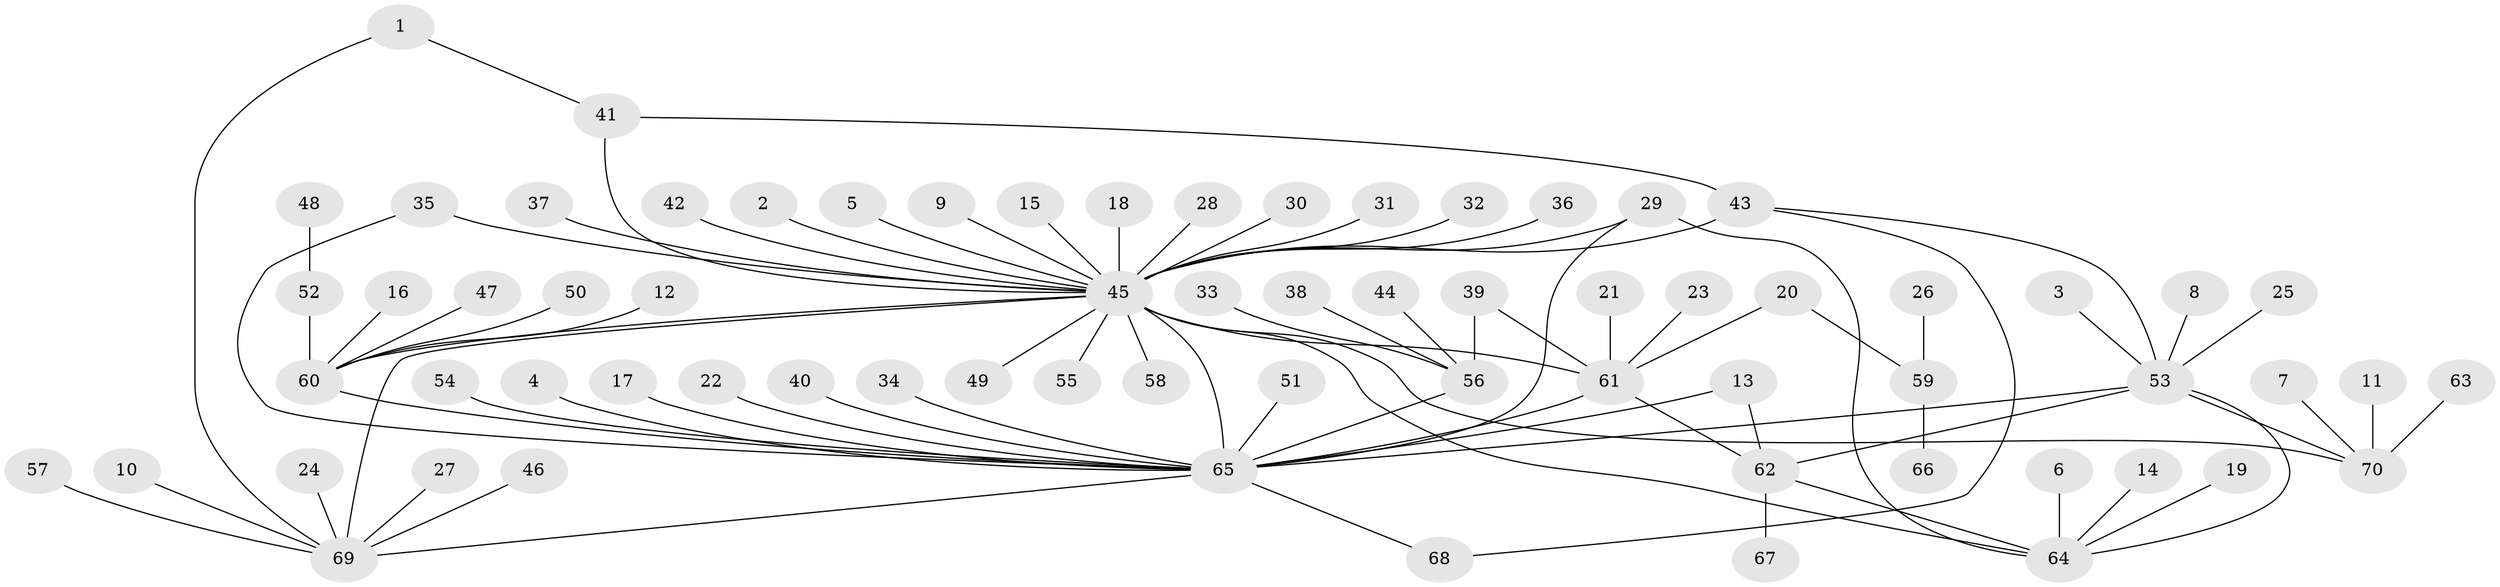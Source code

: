 // original degree distribution, {7: 0.02158273381294964, 22: 0.007194244604316547, 27: 0.007194244604316547, 8: 0.02158273381294964, 2: 0.17266187050359713, 6: 0.007194244604316547, 10: 0.007194244604316547, 9: 0.007194244604316547, 4: 0.050359712230215826, 3: 0.07194244604316546, 1: 0.5971223021582733, 5: 0.02877697841726619}
// Generated by graph-tools (version 1.1) at 2025/49/03/09/25 03:49:46]
// undirected, 70 vertices, 85 edges
graph export_dot {
graph [start="1"]
  node [color=gray90,style=filled];
  1;
  2;
  3;
  4;
  5;
  6;
  7;
  8;
  9;
  10;
  11;
  12;
  13;
  14;
  15;
  16;
  17;
  18;
  19;
  20;
  21;
  22;
  23;
  24;
  25;
  26;
  27;
  28;
  29;
  30;
  31;
  32;
  33;
  34;
  35;
  36;
  37;
  38;
  39;
  40;
  41;
  42;
  43;
  44;
  45;
  46;
  47;
  48;
  49;
  50;
  51;
  52;
  53;
  54;
  55;
  56;
  57;
  58;
  59;
  60;
  61;
  62;
  63;
  64;
  65;
  66;
  67;
  68;
  69;
  70;
  1 -- 41 [weight=1.0];
  1 -- 69 [weight=1.0];
  2 -- 45 [weight=1.0];
  3 -- 53 [weight=1.0];
  4 -- 65 [weight=1.0];
  5 -- 45 [weight=1.0];
  6 -- 64 [weight=1.0];
  7 -- 70 [weight=1.0];
  8 -- 53 [weight=1.0];
  9 -- 45 [weight=1.0];
  10 -- 69 [weight=1.0];
  11 -- 70 [weight=1.0];
  12 -- 60 [weight=1.0];
  13 -- 62 [weight=1.0];
  13 -- 65 [weight=1.0];
  14 -- 64 [weight=1.0];
  15 -- 45 [weight=1.0];
  16 -- 60 [weight=1.0];
  17 -- 65 [weight=1.0];
  18 -- 45 [weight=1.0];
  19 -- 64 [weight=1.0];
  20 -- 59 [weight=1.0];
  20 -- 61 [weight=1.0];
  21 -- 61 [weight=1.0];
  22 -- 65 [weight=1.0];
  23 -- 61 [weight=1.0];
  24 -- 69 [weight=1.0];
  25 -- 53 [weight=1.0];
  26 -- 59 [weight=1.0];
  27 -- 69 [weight=1.0];
  28 -- 45 [weight=1.0];
  29 -- 45 [weight=1.0];
  29 -- 64 [weight=1.0];
  29 -- 65 [weight=1.0];
  30 -- 45 [weight=1.0];
  31 -- 45 [weight=1.0];
  32 -- 45 [weight=1.0];
  33 -- 56 [weight=1.0];
  34 -- 65 [weight=1.0];
  35 -- 45 [weight=1.0];
  35 -- 65 [weight=1.0];
  36 -- 45 [weight=1.0];
  37 -- 45 [weight=1.0];
  38 -- 56 [weight=1.0];
  39 -- 56 [weight=1.0];
  39 -- 61 [weight=1.0];
  40 -- 65 [weight=1.0];
  41 -- 43 [weight=1.0];
  41 -- 45 [weight=1.0];
  42 -- 45 [weight=1.0];
  43 -- 45 [weight=2.0];
  43 -- 53 [weight=1.0];
  43 -- 68 [weight=1.0];
  44 -- 56 [weight=1.0];
  45 -- 49 [weight=1.0];
  45 -- 55 [weight=1.0];
  45 -- 58 [weight=1.0];
  45 -- 60 [weight=2.0];
  45 -- 61 [weight=1.0];
  45 -- 64 [weight=1.0];
  45 -- 65 [weight=3.0];
  45 -- 69 [weight=1.0];
  45 -- 70 [weight=1.0];
  46 -- 69 [weight=1.0];
  47 -- 60 [weight=1.0];
  48 -- 52 [weight=1.0];
  50 -- 60 [weight=1.0];
  51 -- 65 [weight=1.0];
  52 -- 60 [weight=1.0];
  53 -- 62 [weight=1.0];
  53 -- 64 [weight=1.0];
  53 -- 65 [weight=1.0];
  53 -- 70 [weight=1.0];
  54 -- 65 [weight=1.0];
  56 -- 65 [weight=1.0];
  57 -- 69 [weight=1.0];
  59 -- 66 [weight=1.0];
  60 -- 65 [weight=1.0];
  61 -- 62 [weight=1.0];
  61 -- 65 [weight=2.0];
  62 -- 64 [weight=1.0];
  62 -- 67 [weight=1.0];
  63 -- 70 [weight=1.0];
  65 -- 68 [weight=1.0];
  65 -- 69 [weight=1.0];
}
